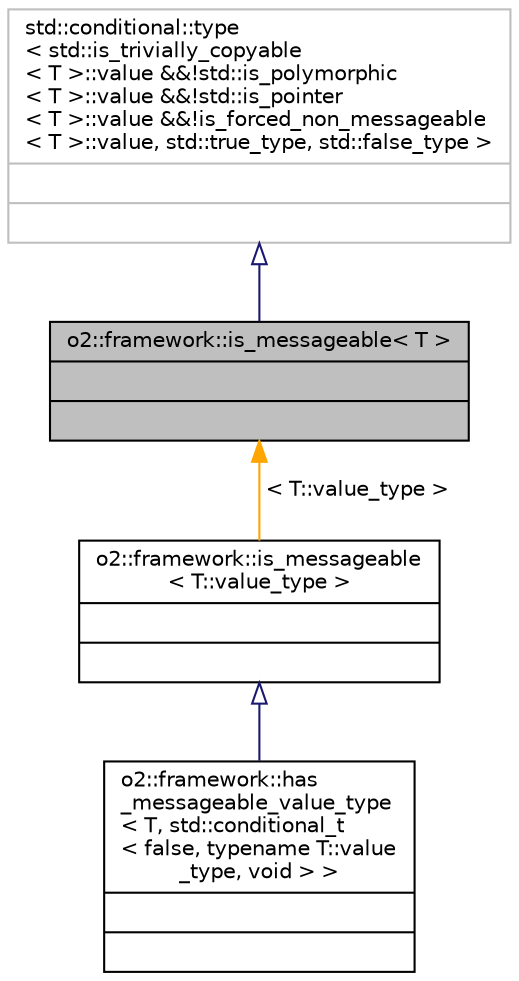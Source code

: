 digraph "o2::framework::is_messageable&lt; T &gt;"
{
 // INTERACTIVE_SVG=YES
  bgcolor="transparent";
  edge [fontname="Helvetica",fontsize="10",labelfontname="Helvetica",labelfontsize="10"];
  node [fontname="Helvetica",fontsize="10",shape=record];
  Node1 [label="{o2::framework::is_messageable\< T \>\n||}",height=0.2,width=0.4,color="black", fillcolor="grey75", style="filled", fontcolor="black"];
  Node2 -> Node1 [dir="back",color="midnightblue",fontsize="10",style="solid",arrowtail="onormal",fontname="Helvetica"];
  Node2 [label="{std::conditional::type\l\< std::is_trivially_copyable\l\< T \>::value &&!std::is_polymorphic\l\< T \>::value &&!std::is_pointer\l\< T \>::value &&!is_forced_non_messageable\l\< T \>::value, std::true_type, std::false_type \>\n||}",height=0.2,width=0.4,color="grey75"];
  Node1 -> Node3 [dir="back",color="orange",fontsize="10",style="solid",label=" \< T::value_type \>" ,fontname="Helvetica"];
  Node3 [label="{o2::framework::is_messageable\l\< T::value_type \>\n||}",height=0.2,width=0.4,color="black",URL="$de/de6/structo2_1_1framework_1_1is__messageable.html"];
  Node3 -> Node4 [dir="back",color="midnightblue",fontsize="10",style="solid",arrowtail="onormal",fontname="Helvetica"];
  Node4 [label="{o2::framework::has\l_messageable_value_type\l\< T, std::conditional_t\l\< false, typename T::value\l_type, void \> \>\n||}",height=0.2,width=0.4,color="black",URL="$de/daa/structo2_1_1framework_1_1has__messageable__value__type_3_01T_00_01std_1_1conditional__t_3_01falsc0ccb74b139ceafbf5dcec91225c029a.html"];
}
